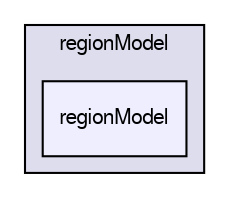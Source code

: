 digraph "/home/cgoniva/CFDEM/CFDEM-x.x-2.1.x/CFDEMcoupling-PUBLIC/src/lagrangian/cfdemParticle/subModels/regionModel/regionModel" {
  compound=true
  node [ fontsize="10", fontname="FreeSans"];
  edge [ labelfontsize="10", labelfontname="FreeSans"];
  subgraph clusterdir_00b016222c3e9e36f0eb7d4ab2780e5b {
    graph [ bgcolor="#ddddee", pencolor="black", label="regionModel" fontname="FreeSans", fontsize="10", URL="dir_00b016222c3e9e36f0eb7d4ab2780e5b.html"]
  dir_55cff098177e68e543c03f448778fee9 [shape=box, label="regionModel", style="filled", fillcolor="#eeeeff", pencolor="black", URL="dir_55cff098177e68e543c03f448778fee9.html"];
  }
}
